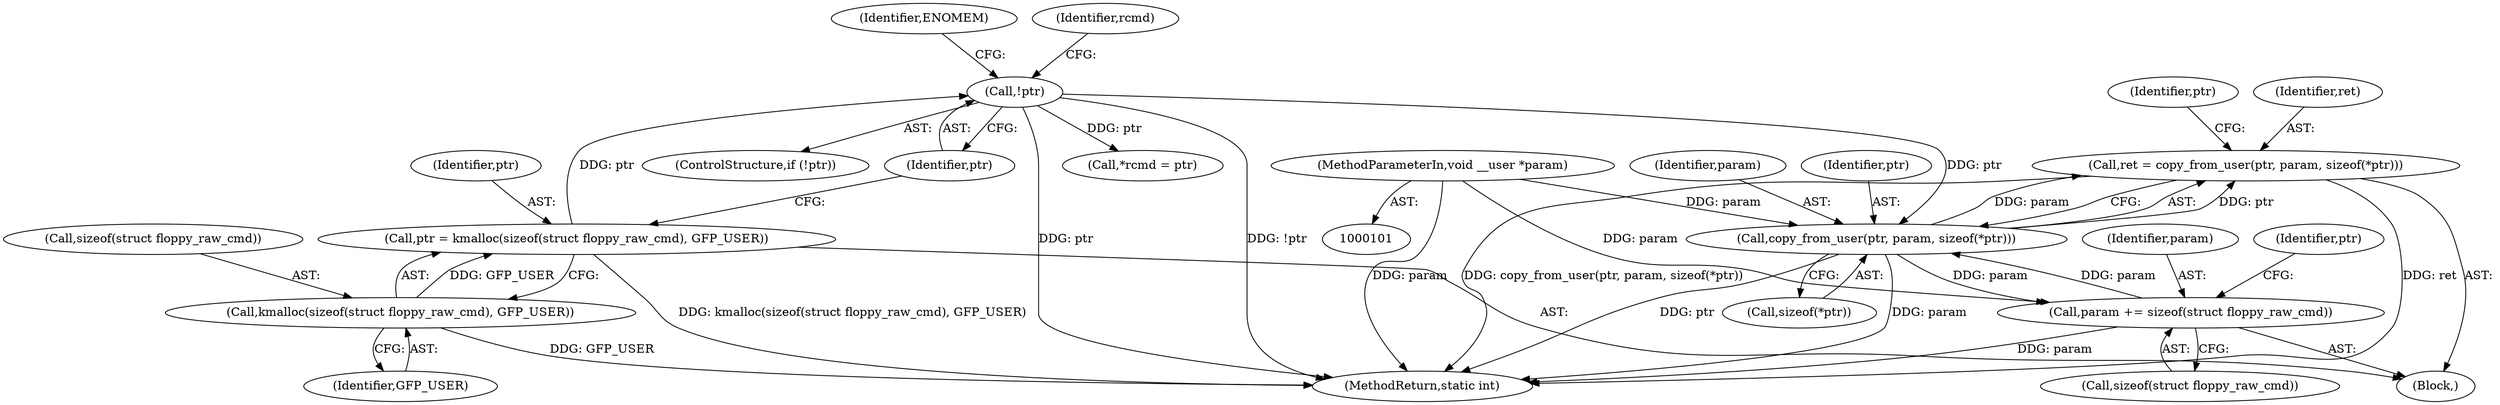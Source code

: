 digraph "0_linux_ef87dbe7614341c2e7bfe8d32fcb7028cc97442c@API" {
"1000130" [label="(Call,ret = copy_from_user(ptr, param, sizeof(*ptr)))"];
"1000132" [label="(Call,copy_from_user(ptr, param, sizeof(*ptr)))"];
"1000121" [label="(Call,!ptr)"];
"1000114" [label="(Call,ptr = kmalloc(sizeof(struct floppy_raw_cmd), GFP_USER))"];
"1000116" [label="(Call,kmalloc(sizeof(struct floppy_raw_cmd), GFP_USER))"];
"1000158" [label="(Call,param += sizeof(struct floppy_raw_cmd))"];
"1000103" [label="(MethodParameterIn,void __user *param)"];
"1000158" [label="(Call,param += sizeof(struct floppy_raw_cmd))"];
"1000115" [label="(Identifier,ptr)"];
"1000126" [label="(Call,*rcmd = ptr)"];
"1000122" [label="(Identifier,ptr)"];
"1000130" [label="(Call,ret = copy_from_user(ptr, param, sizeof(*ptr)))"];
"1000134" [label="(Identifier,param)"];
"1000165" [label="(Identifier,ptr)"];
"1000287" [label="(MethodReturn,static int)"];
"1000140" [label="(Identifier,ptr)"];
"1000135" [label="(Call,sizeof(*ptr))"];
"1000125" [label="(Identifier,ENOMEM)"];
"1000116" [label="(Call,kmalloc(sizeof(struct floppy_raw_cmd), GFP_USER))"];
"1000105" [label="(Block,)"];
"1000121" [label="(Call,!ptr)"];
"1000133" [label="(Identifier,ptr)"];
"1000120" [label="(ControlStructure,if (!ptr))"];
"1000114" [label="(Call,ptr = kmalloc(sizeof(struct floppy_raw_cmd), GFP_USER))"];
"1000159" [label="(Identifier,param)"];
"1000103" [label="(MethodParameterIn,void __user *param)"];
"1000117" [label="(Call,sizeof(struct floppy_raw_cmd))"];
"1000119" [label="(Identifier,GFP_USER)"];
"1000132" [label="(Call,copy_from_user(ptr, param, sizeof(*ptr)))"];
"1000131" [label="(Identifier,ret)"];
"1000128" [label="(Identifier,rcmd)"];
"1000160" [label="(Call,sizeof(struct floppy_raw_cmd))"];
"1000130" -> "1000105"  [label="AST: "];
"1000130" -> "1000132"  [label="CFG: "];
"1000131" -> "1000130"  [label="AST: "];
"1000132" -> "1000130"  [label="AST: "];
"1000140" -> "1000130"  [label="CFG: "];
"1000130" -> "1000287"  [label="DDG: copy_from_user(ptr, param, sizeof(*ptr))"];
"1000130" -> "1000287"  [label="DDG: ret"];
"1000132" -> "1000130"  [label="DDG: ptr"];
"1000132" -> "1000130"  [label="DDG: param"];
"1000132" -> "1000135"  [label="CFG: "];
"1000133" -> "1000132"  [label="AST: "];
"1000134" -> "1000132"  [label="AST: "];
"1000135" -> "1000132"  [label="AST: "];
"1000132" -> "1000287"  [label="DDG: param"];
"1000132" -> "1000287"  [label="DDG: ptr"];
"1000121" -> "1000132"  [label="DDG: ptr"];
"1000158" -> "1000132"  [label="DDG: param"];
"1000103" -> "1000132"  [label="DDG: param"];
"1000132" -> "1000158"  [label="DDG: param"];
"1000121" -> "1000120"  [label="AST: "];
"1000121" -> "1000122"  [label="CFG: "];
"1000122" -> "1000121"  [label="AST: "];
"1000125" -> "1000121"  [label="CFG: "];
"1000128" -> "1000121"  [label="CFG: "];
"1000121" -> "1000287"  [label="DDG: !ptr"];
"1000121" -> "1000287"  [label="DDG: ptr"];
"1000114" -> "1000121"  [label="DDG: ptr"];
"1000121" -> "1000126"  [label="DDG: ptr"];
"1000114" -> "1000105"  [label="AST: "];
"1000114" -> "1000116"  [label="CFG: "];
"1000115" -> "1000114"  [label="AST: "];
"1000116" -> "1000114"  [label="AST: "];
"1000122" -> "1000114"  [label="CFG: "];
"1000114" -> "1000287"  [label="DDG: kmalloc(sizeof(struct floppy_raw_cmd), GFP_USER)"];
"1000116" -> "1000114"  [label="DDG: GFP_USER"];
"1000116" -> "1000119"  [label="CFG: "];
"1000117" -> "1000116"  [label="AST: "];
"1000119" -> "1000116"  [label="AST: "];
"1000116" -> "1000287"  [label="DDG: GFP_USER"];
"1000158" -> "1000105"  [label="AST: "];
"1000158" -> "1000160"  [label="CFG: "];
"1000159" -> "1000158"  [label="AST: "];
"1000160" -> "1000158"  [label="AST: "];
"1000165" -> "1000158"  [label="CFG: "];
"1000158" -> "1000287"  [label="DDG: param"];
"1000103" -> "1000158"  [label="DDG: param"];
"1000103" -> "1000101"  [label="AST: "];
"1000103" -> "1000287"  [label="DDG: param"];
}
